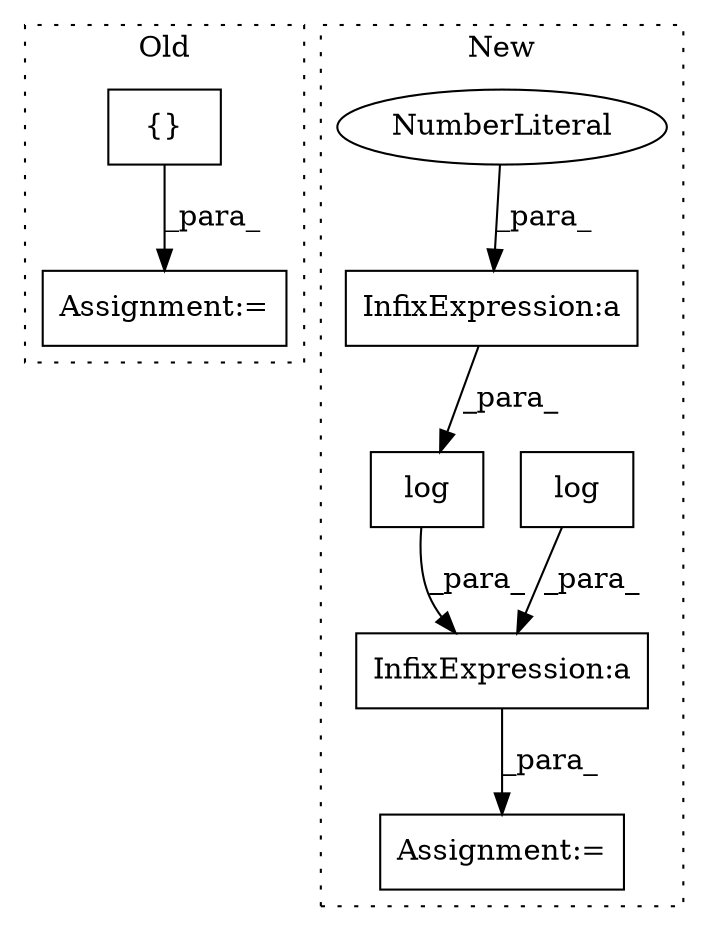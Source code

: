digraph G {
subgraph cluster0 {
1 [label="{}" a="4" s="18072,18717" l="1,1" shape="box"];
3 [label="Assignment:=" a="7" s="18045" l="1" shape="box"];
label = "Old";
style="dotted";
}
subgraph cluster1 {
2 [label="log" a="32" s="18469,18484" l="4,1" shape="box"];
4 [label="Assignment:=" a="7" s="18503" l="1" shape="box"];
5 [label="InfixExpression:a" a="27" s="18524" l="3" shape="box"];
6 [label="InfixExpression:a" a="27" s="18451" l="3" shape="box"];
7 [label="NumberLiteral" a="34" s="18454" l="1" shape="ellipse"];
8 [label="log" a="32" s="18426,18459" l="4,1" shape="box"];
label = "New";
style="dotted";
}
1 -> 3 [label="_para_"];
2 -> 5 [label="_para_"];
5 -> 4 [label="_para_"];
6 -> 8 [label="_para_"];
7 -> 6 [label="_para_"];
8 -> 5 [label="_para_"];
}